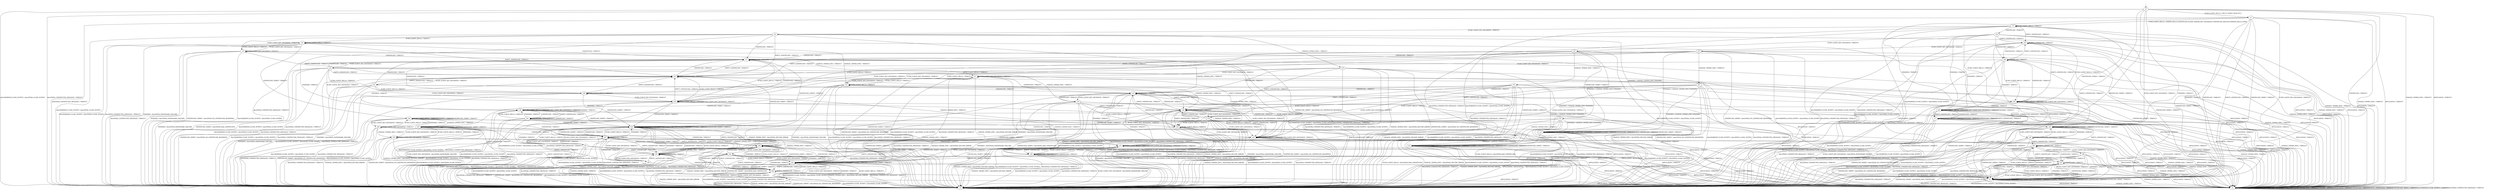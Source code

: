 digraph h6 {
s0 [label="s0"];
s1 [label="s1"];
s2 [label="s2"];
s3 [label="s3"];
s4 [label="s4"];
s5 [label="s5"];
s6 [label="s6"];
s7 [label="s7"];
s19 [label="s19"];
s20 [label="s20"];
s53 [label="s53"];
s8 [label="s8"];
s9 [label="s9"];
s10 [label="s10"];
s11 [label="s11"];
s17 [label="s17"];
s21 [label="s21"];
s27 [label="s27"];
s28 [label="s28"];
s29 [label="s29"];
s30 [label="s30"];
s39 [label="s39"];
s46 [label="s46"];
s54 [label="s54"];
s57 [label="s57"];
s12 [label="s12"];
s13 [label="s13"];
s14 [label="s14"];
s15 [label="s15"];
s18 [label="s18"];
s22 [label="s22"];
s25 [label="s25"];
s31 [label="s31"];
s33 [label="s33"];
s34 [label="s34"];
s35 [label="s35"];
s38 [label="s38"];
s42 [label="s42"];
s45 [label="s45"];
s58 [label="s58"];
s61 [label="s61"];
s16 [label="s16"];
s23 [label="s23"];
s26 [label="s26"];
s32 [label="s32"];
s36 [label="s36"];
s37 [label="s37"];
s41 [label="s41"];
s43 [label="s43"];
s44 [label="s44"];
s47 [label="s47"];
s49 [label="s49"];
s55 [label="s55"];
s24 [label="s24"];
s40 [label="s40"];
s48 [label="s48"];
s50 [label="s50"];
s51 [label="s51"];
s56 [label="s56"];
s59 [label="s59"];
s52 [label="s52"];
s60 [label="s60"];
s0 -> s1 [label="ECDH_CLIENT_HELLO / HELLO_VERIFY_REQUEST+"];
s0 -> s2 [label="ECDH_CLIENT_KEY_EXCHANGE / TIMEOUT"];
s0 -> s3 [label="CHANGE_CIPHER_SPEC / TIMEOUT"];
s0 -> s2 [label="FINISHED / TIMEOUT"];
s0 -> s3 [label="APPLICATION / TIMEOUT"];
s0 -> s2 [label="CERTIFICATE / TIMEOUT"];
s0 -> s2 [label="EMPTY_CERTIFICATE / TIMEOUT"];
s0 -> s2 [label="CERTIFICATE_VERIFY / TIMEOUT"];
s0 -> s4 [label="Alert(WARNING,CLOSE_NOTIFY) / Alert(FATAL,CLOSE_NOTIFY)"];
s0 -> s4 [label="Alert(FATAL,UNEXPECTED_MESSAGE) / TIMEOUT"];
s1 -> s5 [label="ECDH_CLIENT_HELLO / SERVER_HELLO,CERTIFICATE,ECDHE_SERVER_KEY_EXCHANGE,CERTIFICATE_REQUEST,SERVER_HELLO_DONE"];
s1 -> s2 [label="ECDH_CLIENT_KEY_EXCHANGE / TIMEOUT"];
s1 -> s3 [label="CHANGE_CIPHER_SPEC / TIMEOUT"];
s1 -> s2 [label="FINISHED / TIMEOUT"];
s1 -> s3 [label="APPLICATION / TIMEOUT"];
s1 -> s2 [label="CERTIFICATE / TIMEOUT"];
s1 -> s2 [label="EMPTY_CERTIFICATE / TIMEOUT"];
s1 -> s2 [label="CERTIFICATE_VERIFY / TIMEOUT"];
s1 -> s4 [label="Alert(WARNING,CLOSE_NOTIFY) / Alert(FATAL,CLOSE_NOTIFY)"];
s1 -> s4 [label="Alert(FATAL,UNEXPECTED_MESSAGE) / TIMEOUT"];
s2 -> s2 [label="ECDH_CLIENT_HELLO / TIMEOUT"];
s2 -> s2 [label="ECDH_CLIENT_KEY_EXCHANGE / TIMEOUT"];
s2 -> s3 [label="CHANGE_CIPHER_SPEC / TIMEOUT"];
s2 -> s2 [label="FINISHED / TIMEOUT"];
s2 -> s3 [label="APPLICATION / TIMEOUT"];
s2 -> s2 [label="CERTIFICATE / TIMEOUT"];
s2 -> s2 [label="EMPTY_CERTIFICATE / TIMEOUT"];
s2 -> s2 [label="CERTIFICATE_VERIFY / TIMEOUT"];
s2 -> s4 [label="Alert(WARNING,CLOSE_NOTIFY) / Alert(FATAL,CLOSE_NOTIFY)"];
s2 -> s4 [label="Alert(FATAL,UNEXPECTED_MESSAGE) / TIMEOUT"];
s3 -> s3 [label="ECDH_CLIENT_HELLO / TIMEOUT"];
s3 -> s3 [label="ECDH_CLIENT_KEY_EXCHANGE / TIMEOUT"];
s3 -> s3 [label="CHANGE_CIPHER_SPEC / TIMEOUT"];
s3 -> s3 [label="FINISHED / TIMEOUT"];
s3 -> s3 [label="APPLICATION / TIMEOUT"];
s3 -> s3 [label="CERTIFICATE / TIMEOUT"];
s3 -> s3 [label="EMPTY_CERTIFICATE / TIMEOUT"];
s3 -> s3 [label="CERTIFICATE_VERIFY / TIMEOUT"];
s3 -> s3 [label="Alert(WARNING,CLOSE_NOTIFY) / TIMEOUT"];
s3 -> s3 [label="Alert(FATAL,UNEXPECTED_MESSAGE) / TIMEOUT"];
s4 -> s4 [label="ECDH_CLIENT_HELLO / SOCKET_CLOSED"];
s4 -> s4 [label="ECDH_CLIENT_KEY_EXCHANGE / SOCKET_CLOSED"];
s4 -> s4 [label="CHANGE_CIPHER_SPEC / SOCKET_CLOSED"];
s4 -> s4 [label="FINISHED / SOCKET_CLOSED"];
s4 -> s4 [label="APPLICATION / SOCKET_CLOSED"];
s4 -> s4 [label="CERTIFICATE / SOCKET_CLOSED"];
s4 -> s4 [label="EMPTY_CERTIFICATE / SOCKET_CLOSED"];
s4 -> s4 [label="CERTIFICATE_VERIFY / SOCKET_CLOSED"];
s4 -> s4 [label="Alert(WARNING,CLOSE_NOTIFY) / SOCKET_CLOSED"];
s4 -> s4 [label="Alert(FATAL,UNEXPECTED_MESSAGE) / SOCKET_CLOSED"];
s5 -> s5 [label="ECDH_CLIENT_HELLO / TIMEOUT"];
s5 -> s6 [label="ECDH_CLIENT_KEY_EXCHANGE / TIMEOUT"];
s5 -> s3 [label="CHANGE_CIPHER_SPEC / TIMEOUT"];
s5 -> s7 [label="FINISHED / TIMEOUT"];
s5 -> s3 [label="APPLICATION / TIMEOUT"];
s5 -> s19 [label="CERTIFICATE / TIMEOUT"];
s5 -> s53 [label="EMPTY_CERTIFICATE / TIMEOUT"];
s5 -> s20 [label="CERTIFICATE_VERIFY / TIMEOUT"];
s5 -> s4 [label="Alert(WARNING,CLOSE_NOTIFY) / Alert(FATAL,CLOSE_NOTIFY)"];
s5 -> s4 [label="Alert(FATAL,UNEXPECTED_MESSAGE) / TIMEOUT"];
s6 -> s8 [label="ECDH_CLIENT_HELLO / TIMEOUT"];
s6 -> s9 [label="ECDH_CLIENT_KEY_EXCHANGE / TIMEOUT"];
s6 -> s10 [label="CHANGE_CIPHER_SPEC / TIMEOUT"];
s6 -> s11 [label="FINISHED / CHANGE_CIPHER_SPEC,FINISHED"];
s6 -> s3 [label="APPLICATION / TIMEOUT"];
s6 -> s17 [label="CERTIFICATE / TIMEOUT"];
s6 -> s21 [label="EMPTY_CERTIFICATE / TIMEOUT"];
s6 -> s4 [label="CERTIFICATE_VERIFY / Alert(FATAL,NO_CERTIFICATE_RESERVED)"];
s6 -> s4 [label="Alert(WARNING,CLOSE_NOTIFY) / Alert(FATAL,CLOSE_NOTIFY)"];
s6 -> s4 [label="Alert(FATAL,UNEXPECTED_MESSAGE) / TIMEOUT"];
s7 -> s7 [label="ECDH_CLIENT_HELLO / TIMEOUT"];
s7 -> s4 [label="ECDH_CLIENT_KEY_EXCHANGE / Alert(FATAL,HANDSHAKE_FAILURE)"];
s7 -> s3 [label="CHANGE_CIPHER_SPEC / TIMEOUT"];
s7 -> s7 [label="FINISHED / TIMEOUT"];
s7 -> s3 [label="APPLICATION / TIMEOUT"];
s7 -> s7 [label="CERTIFICATE / TIMEOUT"];
s7 -> s7 [label="EMPTY_CERTIFICATE / TIMEOUT"];
s7 -> s20 [label="CERTIFICATE_VERIFY / TIMEOUT"];
s7 -> s4 [label="Alert(WARNING,CLOSE_NOTIFY) / Alert(FATAL,CLOSE_NOTIFY)"];
s7 -> s4 [label="Alert(FATAL,UNEXPECTED_MESSAGE) / TIMEOUT"];
s19 -> s46 [label="ECDH_CLIENT_HELLO / TIMEOUT"];
s19 -> s27 [label="ECDH_CLIENT_KEY_EXCHANGE / TIMEOUT"];
s19 -> s3 [label="CHANGE_CIPHER_SPEC / TIMEOUT"];
s19 -> s39 [label="FINISHED / TIMEOUT"];
s19 -> s3 [label="APPLICATION / TIMEOUT"];
s19 -> s28 [label="CERTIFICATE / TIMEOUT"];
s19 -> s53 [label="EMPTY_CERTIFICATE / TIMEOUT"];
s19 -> s2 [label="CERTIFICATE_VERIFY / TIMEOUT"];
s19 -> s4 [label="Alert(WARNING,CLOSE_NOTIFY) / Alert(FATAL,CLOSE_NOTIFY)"];
s19 -> s4 [label="Alert(FATAL,UNEXPECTED_MESSAGE) / TIMEOUT"];
s20 -> s20 [label="ECDH_CLIENT_HELLO / TIMEOUT"];
s20 -> s29 [label="ECDH_CLIENT_KEY_EXCHANGE / TIMEOUT"];
s20 -> s3 [label="CHANGE_CIPHER_SPEC / TIMEOUT"];
s20 -> s20 [label="FINISHED / TIMEOUT"];
s20 -> s3 [label="APPLICATION / TIMEOUT"];
s20 -> s30 [label="CERTIFICATE / TIMEOUT"];
s20 -> s54 [label="EMPTY_CERTIFICATE / TIMEOUT"];
s20 -> s20 [label="CERTIFICATE_VERIFY / TIMEOUT"];
s20 -> s4 [label="Alert(WARNING,CLOSE_NOTIFY) / Alert(FATAL,CLOSE_NOTIFY)"];
s20 -> s4 [label="Alert(FATAL,UNEXPECTED_MESSAGE) / TIMEOUT"];
s53 -> s46 [label="ECDH_CLIENT_HELLO / TIMEOUT"];
s53 -> s57 [label="ECDH_CLIENT_KEY_EXCHANGE / TIMEOUT"];
s53 -> s3 [label="CHANGE_CIPHER_SPEC / TIMEOUT"];
s53 -> s39 [label="FINISHED / TIMEOUT"];
s53 -> s3 [label="APPLICATION / TIMEOUT"];
s53 -> s28 [label="CERTIFICATE / TIMEOUT"];
s53 -> s53 [label="EMPTY_CERTIFICATE / TIMEOUT"];
s53 -> s2 [label="CERTIFICATE_VERIFY / TIMEOUT"];
s53 -> s4 [label="Alert(WARNING,CLOSE_NOTIFY) / Alert(FATAL,CLOSE_NOTIFY)"];
s53 -> s4 [label="Alert(FATAL,UNEXPECTED_MESSAGE) / TIMEOUT"];
s8 -> s8 [label="ECDH_CLIENT_HELLO / TIMEOUT"];
s8 -> s9 [label="ECDH_CLIENT_KEY_EXCHANGE / TIMEOUT"];
s8 -> s12 [label="CHANGE_CIPHER_SPEC / TIMEOUT"];
s8 -> s4 [label="FINISHED / Alert(FATAL,HANDSHAKE_FAILURE)"];
s8 -> s3 [label="APPLICATION / TIMEOUT"];
s8 -> s17 [label="CERTIFICATE / TIMEOUT"];
s8 -> s21 [label="EMPTY_CERTIFICATE / TIMEOUT"];
s8 -> s42 [label="CERTIFICATE_VERIFY / TIMEOUT"];
s8 -> s4 [label="Alert(WARNING,CLOSE_NOTIFY) / Alert(FATAL,CLOSE_NOTIFY)"];
s8 -> s4 [label="Alert(FATAL,UNEXPECTED_MESSAGE) / TIMEOUT"];
s9 -> s8 [label="ECDH_CLIENT_HELLO / TIMEOUT"];
s9 -> s9 [label="ECDH_CLIENT_KEY_EXCHANGE / TIMEOUT"];
s9 -> s13 [label="CHANGE_CIPHER_SPEC / TIMEOUT"];
s9 -> s4 [label="FINISHED / Alert(FATAL,HANDSHAKE_FAILURE)"];
s9 -> s3 [label="APPLICATION / TIMEOUT"];
s9 -> s17 [label="CERTIFICATE / TIMEOUT"];
s9 -> s21 [label="EMPTY_CERTIFICATE / TIMEOUT"];
s9 -> s4 [label="CERTIFICATE_VERIFY / Alert(FATAL,NO_CERTIFICATE_RESERVED)"];
s9 -> s4 [label="Alert(WARNING,CLOSE_NOTIFY) / Alert(FATAL,CLOSE_NOTIFY)"];
s9 -> s4 [label="Alert(FATAL,UNEXPECTED_MESSAGE) / TIMEOUT"];
s10 -> s12 [label="ECDH_CLIENT_HELLO / TIMEOUT"];
s10 -> s13 [label="ECDH_CLIENT_KEY_EXCHANGE / TIMEOUT"];
s10 -> s4 [label="CHANGE_CIPHER_SPEC / Alert(FATAL,DECODE_ERROR)"];
s10 -> s14 [label="FINISHED / CHANGE_CIPHER_SPEC,FINISHED"];
s10 -> s3 [label="APPLICATION / TIMEOUT"];
s10 -> s15 [label="CERTIFICATE / TIMEOUT"];
s10 -> s22 [label="EMPTY_CERTIFICATE / TIMEOUT"];
s10 -> s4 [label="CERTIFICATE_VERIFY / Alert(FATAL,NO_CERTIFICATE_RESERVED)"];
s10 -> s4 [label="Alert(WARNING,CLOSE_NOTIFY) / Alert(FATAL,CLOSE_NOTIFY)"];
s10 -> s4 [label="Alert(FATAL,UNEXPECTED_MESSAGE) / TIMEOUT"];
s11 -> s11 [label="ECDH_CLIENT_HELLO / TIMEOUT"];
s11 -> s11 [label="ECDH_CLIENT_KEY_EXCHANGE / TIMEOUT"];
s11 -> s14 [label="CHANGE_CIPHER_SPEC / TIMEOUT"];
s11 -> s11 [label="FINISHED / TIMEOUT"];
s11 -> s4 [label="APPLICATION / APPLICATION"];
s11 -> s11 [label="CERTIFICATE / TIMEOUT"];
s11 -> s11 [label="EMPTY_CERTIFICATE / TIMEOUT"];
s11 -> s11 [label="CERTIFICATE_VERIFY / TIMEOUT"];
s11 -> s4 [label="Alert(WARNING,CLOSE_NOTIFY) / Alert(FATAL,CLOSE_NOTIFY)"];
s11 -> s4 [label="Alert(FATAL,UNEXPECTED_MESSAGE) / TIMEOUT"];
s17 -> s25 [label="ECDH_CLIENT_HELLO / TIMEOUT"];
s17 -> s18 [label="ECDH_CLIENT_KEY_EXCHANGE / TIMEOUT"];
s17 -> s15 [label="CHANGE_CIPHER_SPEC / TIMEOUT"];
s17 -> s38 [label="FINISHED / TIMEOUT"];
s17 -> s3 [label="APPLICATION / TIMEOUT"];
s17 -> s17 [label="CERTIFICATE / TIMEOUT"];
s17 -> s21 [label="EMPTY_CERTIFICATE / TIMEOUT"];
s17 -> s45 [label="CERTIFICATE_VERIFY / TIMEOUT"];
s17 -> s4 [label="Alert(WARNING,CLOSE_NOTIFY) / Alert(FATAL,CLOSE_NOTIFY)"];
s17 -> s4 [label="Alert(FATAL,UNEXPECTED_MESSAGE) / TIMEOUT"];
s21 -> s25 [label="ECDH_CLIENT_HELLO / TIMEOUT"];
s21 -> s31 [label="ECDH_CLIENT_KEY_EXCHANGE / TIMEOUT"];
s21 -> s22 [label="CHANGE_CIPHER_SPEC / TIMEOUT"];
s21 -> s38 [label="FINISHED / TIMEOUT"];
s21 -> s3 [label="APPLICATION / TIMEOUT"];
s21 -> s17 [label="CERTIFICATE / TIMEOUT"];
s21 -> s21 [label="EMPTY_CERTIFICATE / TIMEOUT"];
s21 -> s45 [label="CERTIFICATE_VERIFY / TIMEOUT"];
s21 -> s4 [label="Alert(WARNING,CLOSE_NOTIFY) / Alert(FATAL,CLOSE_NOTIFY)"];
s21 -> s4 [label="Alert(FATAL,UNEXPECTED_MESSAGE) / TIMEOUT"];
s27 -> s26 [label="ECDH_CLIENT_HELLO / TIMEOUT"];
s27 -> s25 [label="ECDH_CLIENT_KEY_EXCHANGE / TIMEOUT"];
s27 -> s33 [label="CHANGE_CIPHER_SPEC / TIMEOUT"];
s27 -> s11 [label="FINISHED / CHANGE_CIPHER_SPEC,FINISHED"];
s27 -> s3 [label="APPLICATION / TIMEOUT"];
s27 -> s17 [label="CERTIFICATE / TIMEOUT"];
s27 -> s21 [label="EMPTY_CERTIFICATE / TIMEOUT"];
s27 -> s34 [label="CERTIFICATE_VERIFY / TIMEOUT"];
s27 -> s4 [label="Alert(WARNING,CLOSE_NOTIFY) / Alert(FATAL,CLOSE_NOTIFY)"];
s27 -> s4 [label="Alert(FATAL,UNEXPECTED_MESSAGE) / TIMEOUT"];
s28 -> s46 [label="ECDH_CLIENT_HELLO / TIMEOUT"];
s28 -> s18 [label="ECDH_CLIENT_KEY_EXCHANGE / TIMEOUT"];
s28 -> s3 [label="CHANGE_CIPHER_SPEC / TIMEOUT"];
s28 -> s39 [label="FINISHED / TIMEOUT"];
s28 -> s3 [label="APPLICATION / TIMEOUT"];
s28 -> s28 [label="CERTIFICATE / TIMEOUT"];
s28 -> s53 [label="EMPTY_CERTIFICATE / TIMEOUT"];
s28 -> s2 [label="CERTIFICATE_VERIFY / TIMEOUT"];
s28 -> s4 [label="Alert(WARNING,CLOSE_NOTIFY) / Alert(FATAL,CLOSE_NOTIFY)"];
s28 -> s4 [label="Alert(FATAL,UNEXPECTED_MESSAGE) / TIMEOUT"];
s29 -> s20 [label="ECDH_CLIENT_HELLO / TIMEOUT"];
s29 -> s29 [label="ECDH_CLIENT_KEY_EXCHANGE / TIMEOUT"];
s29 -> s3 [label="CHANGE_CIPHER_SPEC / TIMEOUT"];
s29 -> s20 [label="FINISHED / TIMEOUT"];
s29 -> s3 [label="APPLICATION / TIMEOUT"];
s29 -> s30 [label="CERTIFICATE / TIMEOUT"];
s29 -> s54 [label="EMPTY_CERTIFICATE / TIMEOUT"];
s29 -> s4 [label="CERTIFICATE_VERIFY / Alert(FATAL,NO_CERTIFICATE_RESERVED)"];
s29 -> s4 [label="Alert(WARNING,CLOSE_NOTIFY) / Alert(FATAL,CLOSE_NOTIFY)"];
s29 -> s4 [label="Alert(FATAL,UNEXPECTED_MESSAGE) / TIMEOUT"];
s30 -> s2 [label="ECDH_CLIENT_HELLO / TIMEOUT"];
s30 -> s35 [label="ECDH_CLIENT_KEY_EXCHANGE / TIMEOUT"];
s30 -> s3 [label="CHANGE_CIPHER_SPEC / TIMEOUT"];
s30 -> s2 [label="FINISHED / TIMEOUT"];
s30 -> s3 [label="APPLICATION / TIMEOUT"];
s30 -> s30 [label="CERTIFICATE / TIMEOUT"];
s30 -> s54 [label="EMPTY_CERTIFICATE / TIMEOUT"];
s30 -> s2 [label="CERTIFICATE_VERIFY / TIMEOUT"];
s30 -> s4 [label="Alert(WARNING,CLOSE_NOTIFY) / Alert(FATAL,CLOSE_NOTIFY)"];
s30 -> s4 [label="Alert(FATAL,UNEXPECTED_MESSAGE) / TIMEOUT"];
s39 -> s39 [label="ECDH_CLIENT_HELLO / TIMEOUT"];
s39 -> s39 [label="ECDH_CLIENT_KEY_EXCHANGE / TIMEOUT"];
s39 -> s3 [label="CHANGE_CIPHER_SPEC / TIMEOUT"];
s39 -> s39 [label="FINISHED / TIMEOUT"];
s39 -> s3 [label="APPLICATION / TIMEOUT"];
s39 -> s7 [label="CERTIFICATE / TIMEOUT"];
s39 -> s7 [label="EMPTY_CERTIFICATE / TIMEOUT"];
s39 -> s2 [label="CERTIFICATE_VERIFY / TIMEOUT"];
s39 -> s4 [label="Alert(WARNING,CLOSE_NOTIFY) / Alert(FATAL,CLOSE_NOTIFY)"];
s39 -> s4 [label="Alert(FATAL,UNEXPECTED_MESSAGE) / TIMEOUT"];
s46 -> s46 [label="ECDH_CLIENT_HELLO / TIMEOUT"];
s46 -> s46 [label="ECDH_CLIENT_KEY_EXCHANGE / TIMEOUT"];
s46 -> s3 [label="CHANGE_CIPHER_SPEC / TIMEOUT"];
s46 -> s39 [label="FINISHED / TIMEOUT"];
s46 -> s3 [label="APPLICATION / TIMEOUT"];
s46 -> s28 [label="CERTIFICATE / TIMEOUT"];
s46 -> s53 [label="EMPTY_CERTIFICATE / TIMEOUT"];
s46 -> s2 [label="CERTIFICATE_VERIFY / TIMEOUT"];
s46 -> s4 [label="Alert(WARNING,CLOSE_NOTIFY) / Alert(FATAL,CLOSE_NOTIFY)"];
s46 -> s4 [label="Alert(FATAL,UNEXPECTED_MESSAGE) / TIMEOUT"];
s54 -> s2 [label="ECDH_CLIENT_HELLO / TIMEOUT"];
s54 -> s58 [label="ECDH_CLIENT_KEY_EXCHANGE / TIMEOUT"];
s54 -> s3 [label="CHANGE_CIPHER_SPEC / TIMEOUT"];
s54 -> s2 [label="FINISHED / TIMEOUT"];
s54 -> s3 [label="APPLICATION / TIMEOUT"];
s54 -> s30 [label="CERTIFICATE / TIMEOUT"];
s54 -> s54 [label="EMPTY_CERTIFICATE / TIMEOUT"];
s54 -> s2 [label="CERTIFICATE_VERIFY / TIMEOUT"];
s54 -> s4 [label="Alert(WARNING,CLOSE_NOTIFY) / Alert(FATAL,CLOSE_NOTIFY)"];
s54 -> s4 [label="Alert(FATAL,UNEXPECTED_MESSAGE) / TIMEOUT"];
s57 -> s26 [label="ECDH_CLIENT_HELLO / TIMEOUT"];
s57 -> s25 [label="ECDH_CLIENT_KEY_EXCHANGE / TIMEOUT"];
s57 -> s61 [label="CHANGE_CIPHER_SPEC / TIMEOUT"];
s57 -> s11 [label="FINISHED / CHANGE_CIPHER_SPEC,FINISHED"];
s57 -> s3 [label="APPLICATION / TIMEOUT"];
s57 -> s17 [label="CERTIFICATE / TIMEOUT"];
s57 -> s21 [label="EMPTY_CERTIFICATE / TIMEOUT"];
s57 -> s4 [label="CERTIFICATE_VERIFY / Alert(FATAL,NO_CERTIFICATE_RESERVED)"];
s57 -> s4 [label="Alert(WARNING,CLOSE_NOTIFY) / Alert(FATAL,CLOSE_NOTIFY)"];
s57 -> s4 [label="Alert(FATAL,UNEXPECTED_MESSAGE) / TIMEOUT"];
s12 -> s12 [label="ECDH_CLIENT_HELLO / TIMEOUT"];
s12 -> s13 [label="ECDH_CLIENT_KEY_EXCHANGE / TIMEOUT"];
s12 -> s4 [label="CHANGE_CIPHER_SPEC / Alert(FATAL,DECODE_ERROR)"];
s12 -> s4 [label="FINISHED / Alert(FATAL,HANDSHAKE_FAILURE)"];
s12 -> s3 [label="APPLICATION / TIMEOUT"];
s12 -> s15 [label="CERTIFICATE / TIMEOUT"];
s12 -> s22 [label="EMPTY_CERTIFICATE / TIMEOUT"];
s12 -> s43 [label="CERTIFICATE_VERIFY / TIMEOUT"];
s12 -> s4 [label="Alert(WARNING,CLOSE_NOTIFY) / Alert(FATAL,CLOSE_NOTIFY)"];
s12 -> s4 [label="Alert(FATAL,UNEXPECTED_MESSAGE) / TIMEOUT"];
s13 -> s12 [label="ECDH_CLIENT_HELLO / TIMEOUT"];
s13 -> s13 [label="ECDH_CLIENT_KEY_EXCHANGE / TIMEOUT"];
s13 -> s4 [label="CHANGE_CIPHER_SPEC / Alert(FATAL,DECODE_ERROR)"];
s13 -> s4 [label="FINISHED / Alert(FATAL,HANDSHAKE_FAILURE)"];
s13 -> s3 [label="APPLICATION / TIMEOUT"];
s13 -> s15 [label="CERTIFICATE / TIMEOUT"];
s13 -> s22 [label="EMPTY_CERTIFICATE / TIMEOUT"];
s13 -> s4 [label="CERTIFICATE_VERIFY / Alert(FATAL,NO_CERTIFICATE_RESERVED)"];
s13 -> s4 [label="Alert(WARNING,CLOSE_NOTIFY) / Alert(FATAL,CLOSE_NOTIFY)"];
s13 -> s4 [label="Alert(FATAL,UNEXPECTED_MESSAGE) / TIMEOUT"];
s14 -> s14 [label="ECDH_CLIENT_HELLO / TIMEOUT"];
s14 -> s14 [label="ECDH_CLIENT_KEY_EXCHANGE / TIMEOUT"];
s14 -> s4 [label="CHANGE_CIPHER_SPEC / Alert(FATAL,DECODE_ERROR)"];
s14 -> s14 [label="FINISHED / TIMEOUT"];
s14 -> s4 [label="APPLICATION / APPLICATION"];
s14 -> s14 [label="CERTIFICATE / TIMEOUT"];
s14 -> s14 [label="EMPTY_CERTIFICATE / TIMEOUT"];
s14 -> s14 [label="CERTIFICATE_VERIFY / TIMEOUT"];
s14 -> s4 [label="Alert(WARNING,CLOSE_NOTIFY) / Alert(FATAL,CLOSE_NOTIFY)"];
s14 -> s4 [label="Alert(FATAL,UNEXPECTED_MESSAGE) / TIMEOUT"];
s15 -> s23 [label="ECDH_CLIENT_HELLO / TIMEOUT"];
s15 -> s16 [label="ECDH_CLIENT_KEY_EXCHANGE / TIMEOUT"];
s15 -> s4 [label="CHANGE_CIPHER_SPEC / Alert(FATAL,DECODE_ERROR)"];
s15 -> s37 [label="FINISHED / TIMEOUT"];
s15 -> s3 [label="APPLICATION / TIMEOUT"];
s15 -> s15 [label="CERTIFICATE / TIMEOUT"];
s15 -> s22 [label="EMPTY_CERTIFICATE / TIMEOUT"];
s15 -> s44 [label="CERTIFICATE_VERIFY / TIMEOUT"];
s15 -> s4 [label="Alert(WARNING,CLOSE_NOTIFY) / Alert(FATAL,CLOSE_NOTIFY)"];
s15 -> s4 [label="Alert(FATAL,UNEXPECTED_MESSAGE) / TIMEOUT"];
s18 -> s26 [label="ECDH_CLIENT_HELLO / TIMEOUT"];
s18 -> s25 [label="ECDH_CLIENT_KEY_EXCHANGE / TIMEOUT"];
s18 -> s16 [label="CHANGE_CIPHER_SPEC / TIMEOUT"];
s18 -> s4 [label="FINISHED / Alert(FATAL,HANDSHAKE_FAILURE)"];
s18 -> s3 [label="APPLICATION / TIMEOUT"];
s18 -> s17 [label="CERTIFICATE / TIMEOUT"];
s18 -> s21 [label="EMPTY_CERTIFICATE / TIMEOUT"];
s18 -> s4 [label="CERTIFICATE_VERIFY / Alert(FATAL,BAD_CERTIFICATE)"];
s18 -> s4 [label="Alert(WARNING,CLOSE_NOTIFY) / Alert(FATAL,CLOSE_NOTIFY)"];
s18 -> s4 [label="Alert(FATAL,UNEXPECTED_MESSAGE) / TIMEOUT"];
s22 -> s23 [label="ECDH_CLIENT_HELLO / TIMEOUT"];
s22 -> s32 [label="ECDH_CLIENT_KEY_EXCHANGE / TIMEOUT"];
s22 -> s4 [label="CHANGE_CIPHER_SPEC / Alert(FATAL,DECODE_ERROR)"];
s22 -> s37 [label="FINISHED / TIMEOUT"];
s22 -> s3 [label="APPLICATION / TIMEOUT"];
s22 -> s15 [label="CERTIFICATE / TIMEOUT"];
s22 -> s22 [label="EMPTY_CERTIFICATE / TIMEOUT"];
s22 -> s44 [label="CERTIFICATE_VERIFY / TIMEOUT"];
s22 -> s4 [label="Alert(WARNING,CLOSE_NOTIFY) / Alert(FATAL,CLOSE_NOTIFY)"];
s22 -> s4 [label="Alert(FATAL,UNEXPECTED_MESSAGE) / TIMEOUT"];
s25 -> s25 [label="ECDH_CLIENT_HELLO / TIMEOUT"];
s25 -> s25 [label="ECDH_CLIENT_KEY_EXCHANGE / TIMEOUT"];
s25 -> s23 [label="CHANGE_CIPHER_SPEC / TIMEOUT"];
s25 -> s38 [label="FINISHED / TIMEOUT"];
s25 -> s3 [label="APPLICATION / TIMEOUT"];
s25 -> s17 [label="CERTIFICATE / TIMEOUT"];
s25 -> s21 [label="EMPTY_CERTIFICATE / TIMEOUT"];
s25 -> s45 [label="CERTIFICATE_VERIFY / TIMEOUT"];
s25 -> s4 [label="Alert(WARNING,CLOSE_NOTIFY) / Alert(FATAL,CLOSE_NOTIFY)"];
s25 -> s4 [label="Alert(FATAL,UNEXPECTED_MESSAGE) / TIMEOUT"];
s31 -> s26 [label="ECDH_CLIENT_HELLO / TIMEOUT"];
s31 -> s25 [label="ECDH_CLIENT_KEY_EXCHANGE / TIMEOUT"];
s31 -> s32 [label="CHANGE_CIPHER_SPEC / TIMEOUT"];
s31 -> s4 [label="FINISHED / Alert(FATAL,HANDSHAKE_FAILURE)"];
s31 -> s3 [label="APPLICATION / TIMEOUT"];
s31 -> s17 [label="CERTIFICATE / TIMEOUT"];
s31 -> s21 [label="EMPTY_CERTIFICATE / TIMEOUT"];
s31 -> s4 [label="CERTIFICATE_VERIFY / Alert(FATAL,NO_CERTIFICATE_RESERVED)"];
s31 -> s4 [label="Alert(WARNING,CLOSE_NOTIFY) / Alert(FATAL,CLOSE_NOTIFY)"];
s31 -> s4 [label="Alert(FATAL,UNEXPECTED_MESSAGE) / TIMEOUT"];
s33 -> s24 [label="ECDH_CLIENT_HELLO / TIMEOUT"];
s33 -> s23 [label="ECDH_CLIENT_KEY_EXCHANGE / TIMEOUT"];
s33 -> s4 [label="CHANGE_CIPHER_SPEC / Alert(FATAL,DECODE_ERROR)"];
s33 -> s14 [label="FINISHED / CHANGE_CIPHER_SPEC,FINISHED"];
s33 -> s3 [label="APPLICATION / TIMEOUT"];
s33 -> s15 [label="CERTIFICATE / TIMEOUT"];
s33 -> s22 [label="EMPTY_CERTIFICATE / TIMEOUT"];
s33 -> s36 [label="CERTIFICATE_VERIFY / TIMEOUT"];
s33 -> s4 [label="Alert(WARNING,CLOSE_NOTIFY) / Alert(FATAL,CLOSE_NOTIFY)"];
s33 -> s4 [label="Alert(FATAL,UNEXPECTED_MESSAGE) / TIMEOUT"];
s34 -> s4 [label="ECDH_CLIENT_HELLO / Alert(FATAL,BAD_CERTIFICATE)"];
s34 -> s45 [label="ECDH_CLIENT_KEY_EXCHANGE / TIMEOUT"];
s34 -> s36 [label="CHANGE_CIPHER_SPEC / TIMEOUT"];
s34 -> s11 [label="FINISHED / CHANGE_CIPHER_SPEC,FINISHED"];
s34 -> s3 [label="APPLICATION / TIMEOUT"];
s34 -> s47 [label="CERTIFICATE / TIMEOUT"];
s34 -> s55 [label="EMPTY_CERTIFICATE / TIMEOUT"];
s34 -> s45 [label="CERTIFICATE_VERIFY / TIMEOUT"];
s34 -> s4 [label="Alert(WARNING,CLOSE_NOTIFY) / Alert(FATAL,CLOSE_NOTIFY)"];
s34 -> s4 [label="Alert(FATAL,UNEXPECTED_MESSAGE) / TIMEOUT"];
s35 -> s2 [label="ECDH_CLIENT_HELLO / TIMEOUT"];
s35 -> s2 [label="ECDH_CLIENT_KEY_EXCHANGE / TIMEOUT"];
s35 -> s3 [label="CHANGE_CIPHER_SPEC / TIMEOUT"];
s35 -> s2 [label="FINISHED / TIMEOUT"];
s35 -> s3 [label="APPLICATION / TIMEOUT"];
s35 -> s30 [label="CERTIFICATE / TIMEOUT"];
s35 -> s54 [label="EMPTY_CERTIFICATE / TIMEOUT"];
s35 -> s4 [label="CERTIFICATE_VERIFY / Alert(FATAL,BAD_CERTIFICATE)"];
s35 -> s4 [label="Alert(WARNING,CLOSE_NOTIFY) / Alert(FATAL,CLOSE_NOTIFY)"];
s35 -> s4 [label="Alert(FATAL,UNEXPECTED_MESSAGE) / TIMEOUT"];
s38 -> s38 [label="ECDH_CLIENT_HELLO / TIMEOUT"];
s38 -> s38 [label="ECDH_CLIENT_KEY_EXCHANGE / TIMEOUT"];
s38 -> s37 [label="CHANGE_CIPHER_SPEC / TIMEOUT"];
s38 -> s38 [label="FINISHED / TIMEOUT"];
s38 -> s3 [label="APPLICATION / TIMEOUT"];
s38 -> s41 [label="CERTIFICATE / TIMEOUT"];
s38 -> s41 [label="EMPTY_CERTIFICATE / TIMEOUT"];
s38 -> s45 [label="CERTIFICATE_VERIFY / TIMEOUT"];
s38 -> s4 [label="Alert(WARNING,CLOSE_NOTIFY) / Alert(FATAL,CLOSE_NOTIFY)"];
s38 -> s4 [label="Alert(FATAL,UNEXPECTED_MESSAGE) / TIMEOUT"];
s42 -> s42 [label="ECDH_CLIENT_HELLO / TIMEOUT"];
s42 -> s49 [label="ECDH_CLIENT_KEY_EXCHANGE / TIMEOUT"];
s42 -> s43 [label="CHANGE_CIPHER_SPEC / TIMEOUT"];
s42 -> s42 [label="FINISHED / TIMEOUT"];
s42 -> s3 [label="APPLICATION / TIMEOUT"];
s42 -> s47 [label="CERTIFICATE / TIMEOUT"];
s42 -> s55 [label="EMPTY_CERTIFICATE / TIMEOUT"];
s42 -> s42 [label="CERTIFICATE_VERIFY / TIMEOUT"];
s42 -> s4 [label="Alert(WARNING,CLOSE_NOTIFY) / Alert(FATAL,CLOSE_NOTIFY)"];
s42 -> s4 [label="Alert(FATAL,UNEXPECTED_MESSAGE) / TIMEOUT"];
s45 -> s45 [label="ECDH_CLIENT_HELLO / TIMEOUT"];
s45 -> s45 [label="ECDH_CLIENT_KEY_EXCHANGE / TIMEOUT"];
s45 -> s44 [label="CHANGE_CIPHER_SPEC / TIMEOUT"];
s45 -> s45 [label="FINISHED / TIMEOUT"];
s45 -> s3 [label="APPLICATION / TIMEOUT"];
s45 -> s47 [label="CERTIFICATE / TIMEOUT"];
s45 -> s55 [label="EMPTY_CERTIFICATE / TIMEOUT"];
s45 -> s45 [label="CERTIFICATE_VERIFY / TIMEOUT"];
s45 -> s4 [label="Alert(WARNING,CLOSE_NOTIFY) / Alert(FATAL,CLOSE_NOTIFY)"];
s45 -> s4 [label="Alert(FATAL,UNEXPECTED_MESSAGE) / TIMEOUT"];
s58 -> s2 [label="ECDH_CLIENT_HELLO / TIMEOUT"];
s58 -> s2 [label="ECDH_CLIENT_KEY_EXCHANGE / TIMEOUT"];
s58 -> s3 [label="CHANGE_CIPHER_SPEC / TIMEOUT"];
s58 -> s2 [label="FINISHED / TIMEOUT"];
s58 -> s3 [label="APPLICATION / TIMEOUT"];
s58 -> s30 [label="CERTIFICATE / TIMEOUT"];
s58 -> s54 [label="EMPTY_CERTIFICATE / TIMEOUT"];
s58 -> s4 [label="CERTIFICATE_VERIFY / Alert(FATAL,NO_CERTIFICATE_RESERVED)"];
s58 -> s4 [label="Alert(WARNING,CLOSE_NOTIFY) / Alert(FATAL,CLOSE_NOTIFY)"];
s58 -> s4 [label="Alert(FATAL,UNEXPECTED_MESSAGE) / TIMEOUT"];
s61 -> s24 [label="ECDH_CLIENT_HELLO / TIMEOUT"];
s61 -> s23 [label="ECDH_CLIENT_KEY_EXCHANGE / TIMEOUT"];
s61 -> s4 [label="CHANGE_CIPHER_SPEC / Alert(FATAL,DECODE_ERROR)"];
s61 -> s14 [label="FINISHED / CHANGE_CIPHER_SPEC,FINISHED"];
s61 -> s3 [label="APPLICATION / TIMEOUT"];
s61 -> s15 [label="CERTIFICATE / TIMEOUT"];
s61 -> s22 [label="EMPTY_CERTIFICATE / TIMEOUT"];
s61 -> s4 [label="CERTIFICATE_VERIFY / Alert(FATAL,NO_CERTIFICATE_RESERVED)"];
s61 -> s4 [label="Alert(WARNING,CLOSE_NOTIFY) / Alert(FATAL,CLOSE_NOTIFY)"];
s61 -> s4 [label="Alert(FATAL,UNEXPECTED_MESSAGE) / TIMEOUT"];
s16 -> s24 [label="ECDH_CLIENT_HELLO / TIMEOUT"];
s16 -> s23 [label="ECDH_CLIENT_KEY_EXCHANGE / TIMEOUT"];
s16 -> s4 [label="CHANGE_CIPHER_SPEC / Alert(FATAL,DECODE_ERROR)"];
s16 -> s4 [label="FINISHED / Alert(FATAL,HANDSHAKE_FAILURE)"];
s16 -> s3 [label="APPLICATION / TIMEOUT"];
s16 -> s15 [label="CERTIFICATE / TIMEOUT"];
s16 -> s22 [label="EMPTY_CERTIFICATE / TIMEOUT"];
s16 -> s4 [label="CERTIFICATE_VERIFY / Alert(FATAL,BAD_CERTIFICATE)"];
s16 -> s4 [label="Alert(WARNING,CLOSE_NOTIFY) / Alert(FATAL,CLOSE_NOTIFY)"];
s16 -> s4 [label="Alert(FATAL,UNEXPECTED_MESSAGE) / TIMEOUT"];
s23 -> s23 [label="ECDH_CLIENT_HELLO / TIMEOUT"];
s23 -> s23 [label="ECDH_CLIENT_KEY_EXCHANGE / TIMEOUT"];
s23 -> s4 [label="CHANGE_CIPHER_SPEC / Alert(FATAL,DECODE_ERROR)"];
s23 -> s37 [label="FINISHED / TIMEOUT"];
s23 -> s3 [label="APPLICATION / TIMEOUT"];
s23 -> s15 [label="CERTIFICATE / TIMEOUT"];
s23 -> s22 [label="EMPTY_CERTIFICATE / TIMEOUT"];
s23 -> s44 [label="CERTIFICATE_VERIFY / TIMEOUT"];
s23 -> s4 [label="Alert(WARNING,CLOSE_NOTIFY) / Alert(FATAL,CLOSE_NOTIFY)"];
s23 -> s4 [label="Alert(FATAL,UNEXPECTED_MESSAGE) / TIMEOUT"];
s26 -> s26 [label="ECDH_CLIENT_HELLO / TIMEOUT"];
s26 -> s25 [label="ECDH_CLIENT_KEY_EXCHANGE / TIMEOUT"];
s26 -> s24 [label="CHANGE_CIPHER_SPEC / TIMEOUT"];
s26 -> s4 [label="FINISHED / Alert(FATAL,HANDSHAKE_FAILURE)"];
s26 -> s3 [label="APPLICATION / TIMEOUT"];
s26 -> s17 [label="CERTIFICATE / TIMEOUT"];
s26 -> s21 [label="EMPTY_CERTIFICATE / TIMEOUT"];
s26 -> s45 [label="CERTIFICATE_VERIFY / TIMEOUT"];
s26 -> s4 [label="Alert(WARNING,CLOSE_NOTIFY) / Alert(FATAL,CLOSE_NOTIFY)"];
s26 -> s4 [label="Alert(FATAL,UNEXPECTED_MESSAGE) / TIMEOUT"];
s32 -> s24 [label="ECDH_CLIENT_HELLO / TIMEOUT"];
s32 -> s23 [label="ECDH_CLIENT_KEY_EXCHANGE / TIMEOUT"];
s32 -> s4 [label="CHANGE_CIPHER_SPEC / Alert(FATAL,DECODE_ERROR)"];
s32 -> s4 [label="FINISHED / Alert(FATAL,HANDSHAKE_FAILURE)"];
s32 -> s3 [label="APPLICATION / TIMEOUT"];
s32 -> s15 [label="CERTIFICATE / TIMEOUT"];
s32 -> s22 [label="EMPTY_CERTIFICATE / TIMEOUT"];
s32 -> s4 [label="CERTIFICATE_VERIFY / Alert(FATAL,NO_CERTIFICATE_RESERVED)"];
s32 -> s4 [label="Alert(WARNING,CLOSE_NOTIFY) / Alert(FATAL,CLOSE_NOTIFY)"];
s32 -> s4 [label="Alert(FATAL,UNEXPECTED_MESSAGE) / TIMEOUT"];
s36 -> s4 [label="ECDH_CLIENT_HELLO / Alert(FATAL,BAD_CERTIFICATE)"];
s36 -> s44 [label="ECDH_CLIENT_KEY_EXCHANGE / TIMEOUT"];
s36 -> s4 [label="CHANGE_CIPHER_SPEC / Alert(FATAL,DECODE_ERROR)"];
s36 -> s14 [label="FINISHED / CHANGE_CIPHER_SPEC,FINISHED"];
s36 -> s3 [label="APPLICATION / TIMEOUT"];
s36 -> s48 [label="CERTIFICATE / TIMEOUT"];
s36 -> s56 [label="EMPTY_CERTIFICATE / TIMEOUT"];
s36 -> s44 [label="CERTIFICATE_VERIFY / TIMEOUT"];
s36 -> s4 [label="Alert(WARNING,CLOSE_NOTIFY) / Alert(FATAL,CLOSE_NOTIFY)"];
s36 -> s4 [label="Alert(FATAL,UNEXPECTED_MESSAGE) / TIMEOUT"];
s37 -> s37 [label="ECDH_CLIENT_HELLO / TIMEOUT"];
s37 -> s37 [label="ECDH_CLIENT_KEY_EXCHANGE / TIMEOUT"];
s37 -> s4 [label="CHANGE_CIPHER_SPEC / Alert(FATAL,DECODE_ERROR)"];
s37 -> s37 [label="FINISHED / TIMEOUT"];
s37 -> s3 [label="APPLICATION / TIMEOUT"];
s37 -> s40 [label="CERTIFICATE / TIMEOUT"];
s37 -> s40 [label="EMPTY_CERTIFICATE / TIMEOUT"];
s37 -> s44 [label="CERTIFICATE_VERIFY / TIMEOUT"];
s37 -> s4 [label="Alert(WARNING,CLOSE_NOTIFY) / Alert(FATAL,CLOSE_NOTIFY)"];
s37 -> s4 [label="Alert(FATAL,UNEXPECTED_MESSAGE) / TIMEOUT"];
s41 -> s38 [label="ECDH_CLIENT_HELLO / TIMEOUT"];
s41 -> s4 [label="ECDH_CLIENT_KEY_EXCHANGE / Alert(FATAL,HANDSHAKE_FAILURE)"];
s41 -> s40 [label="CHANGE_CIPHER_SPEC / TIMEOUT"];
s41 -> s38 [label="FINISHED / TIMEOUT"];
s41 -> s3 [label="APPLICATION / TIMEOUT"];
s41 -> s41 [label="CERTIFICATE / TIMEOUT"];
s41 -> s41 [label="EMPTY_CERTIFICATE / TIMEOUT"];
s41 -> s45 [label="CERTIFICATE_VERIFY / TIMEOUT"];
s41 -> s4 [label="Alert(WARNING,CLOSE_NOTIFY) / Alert(FATAL,CLOSE_NOTIFY)"];
s41 -> s4 [label="Alert(FATAL,UNEXPECTED_MESSAGE) / TIMEOUT"];
s43 -> s43 [label="ECDH_CLIENT_HELLO / TIMEOUT"];
s43 -> s50 [label="ECDH_CLIENT_KEY_EXCHANGE / TIMEOUT"];
s43 -> s4 [label="CHANGE_CIPHER_SPEC / Alert(FATAL,DECODE_ERROR)"];
s43 -> s43 [label="FINISHED / TIMEOUT"];
s43 -> s3 [label="APPLICATION / TIMEOUT"];
s43 -> s48 [label="CERTIFICATE / TIMEOUT"];
s43 -> s56 [label="EMPTY_CERTIFICATE / TIMEOUT"];
s43 -> s43 [label="CERTIFICATE_VERIFY / TIMEOUT"];
s43 -> s4 [label="Alert(WARNING,CLOSE_NOTIFY) / Alert(FATAL,CLOSE_NOTIFY)"];
s43 -> s4 [label="Alert(FATAL,UNEXPECTED_MESSAGE) / TIMEOUT"];
s44 -> s44 [label="ECDH_CLIENT_HELLO / TIMEOUT"];
s44 -> s44 [label="ECDH_CLIENT_KEY_EXCHANGE / TIMEOUT"];
s44 -> s4 [label="CHANGE_CIPHER_SPEC / Alert(FATAL,DECODE_ERROR)"];
s44 -> s44 [label="FINISHED / TIMEOUT"];
s44 -> s3 [label="APPLICATION / TIMEOUT"];
s44 -> s48 [label="CERTIFICATE / TIMEOUT"];
s44 -> s56 [label="EMPTY_CERTIFICATE / TIMEOUT"];
s44 -> s44 [label="CERTIFICATE_VERIFY / TIMEOUT"];
s44 -> s4 [label="Alert(WARNING,CLOSE_NOTIFY) / Alert(FATAL,CLOSE_NOTIFY)"];
s44 -> s4 [label="Alert(FATAL,UNEXPECTED_MESSAGE) / TIMEOUT"];
s47 -> s45 [label="ECDH_CLIENT_HELLO / TIMEOUT"];
s47 -> s51 [label="ECDH_CLIENT_KEY_EXCHANGE / TIMEOUT"];
s47 -> s48 [label="CHANGE_CIPHER_SPEC / TIMEOUT"];
s47 -> s45 [label="FINISHED / TIMEOUT"];
s47 -> s3 [label="APPLICATION / TIMEOUT"];
s47 -> s47 [label="CERTIFICATE / TIMEOUT"];
s47 -> s55 [label="EMPTY_CERTIFICATE / TIMEOUT"];
s47 -> s45 [label="CERTIFICATE_VERIFY / TIMEOUT"];
s47 -> s4 [label="Alert(WARNING,CLOSE_NOTIFY) / Alert(FATAL,CLOSE_NOTIFY)"];
s47 -> s4 [label="Alert(FATAL,UNEXPECTED_MESSAGE) / TIMEOUT"];
s49 -> s42 [label="ECDH_CLIENT_HELLO / TIMEOUT"];
s49 -> s49 [label="ECDH_CLIENT_KEY_EXCHANGE / TIMEOUT"];
s49 -> s50 [label="CHANGE_CIPHER_SPEC / TIMEOUT"];
s49 -> s42 [label="FINISHED / TIMEOUT"];
s49 -> s3 [label="APPLICATION / TIMEOUT"];
s49 -> s47 [label="CERTIFICATE / TIMEOUT"];
s49 -> s55 [label="EMPTY_CERTIFICATE / TIMEOUT"];
s49 -> s4 [label="CERTIFICATE_VERIFY / Alert(FATAL,NO_CERTIFICATE_RESERVED)"];
s49 -> s4 [label="Alert(WARNING,CLOSE_NOTIFY) / Alert(FATAL,CLOSE_NOTIFY)"];
s49 -> s4 [label="Alert(FATAL,UNEXPECTED_MESSAGE) / TIMEOUT"];
s55 -> s45 [label="ECDH_CLIENT_HELLO / TIMEOUT"];
s55 -> s59 [label="ECDH_CLIENT_KEY_EXCHANGE / TIMEOUT"];
s55 -> s56 [label="CHANGE_CIPHER_SPEC / TIMEOUT"];
s55 -> s45 [label="FINISHED / TIMEOUT"];
s55 -> s3 [label="APPLICATION / TIMEOUT"];
s55 -> s47 [label="CERTIFICATE / TIMEOUT"];
s55 -> s55 [label="EMPTY_CERTIFICATE / TIMEOUT"];
s55 -> s45 [label="CERTIFICATE_VERIFY / TIMEOUT"];
s55 -> s4 [label="Alert(WARNING,CLOSE_NOTIFY) / Alert(FATAL,CLOSE_NOTIFY)"];
s55 -> s4 [label="Alert(FATAL,UNEXPECTED_MESSAGE) / TIMEOUT"];
s24 -> s24 [label="ECDH_CLIENT_HELLO / TIMEOUT"];
s24 -> s23 [label="ECDH_CLIENT_KEY_EXCHANGE / TIMEOUT"];
s24 -> s4 [label="CHANGE_CIPHER_SPEC / Alert(FATAL,DECODE_ERROR)"];
s24 -> s4 [label="FINISHED / Alert(FATAL,HANDSHAKE_FAILURE)"];
s24 -> s3 [label="APPLICATION / TIMEOUT"];
s24 -> s15 [label="CERTIFICATE / TIMEOUT"];
s24 -> s22 [label="EMPTY_CERTIFICATE / TIMEOUT"];
s24 -> s44 [label="CERTIFICATE_VERIFY / TIMEOUT"];
s24 -> s4 [label="Alert(WARNING,CLOSE_NOTIFY) / Alert(FATAL,CLOSE_NOTIFY)"];
s24 -> s4 [label="Alert(FATAL,UNEXPECTED_MESSAGE) / TIMEOUT"];
s40 -> s37 [label="ECDH_CLIENT_HELLO / TIMEOUT"];
s40 -> s4 [label="ECDH_CLIENT_KEY_EXCHANGE / Alert(FATAL,HANDSHAKE_FAILURE)"];
s40 -> s4 [label="CHANGE_CIPHER_SPEC / Alert(FATAL,DECODE_ERROR)"];
s40 -> s37 [label="FINISHED / TIMEOUT"];
s40 -> s3 [label="APPLICATION / TIMEOUT"];
s40 -> s40 [label="CERTIFICATE / TIMEOUT"];
s40 -> s40 [label="EMPTY_CERTIFICATE / TIMEOUT"];
s40 -> s44 [label="CERTIFICATE_VERIFY / TIMEOUT"];
s40 -> s4 [label="Alert(WARNING,CLOSE_NOTIFY) / Alert(FATAL,CLOSE_NOTIFY)"];
s40 -> s4 [label="Alert(FATAL,UNEXPECTED_MESSAGE) / TIMEOUT"];
s48 -> s44 [label="ECDH_CLIENT_HELLO / TIMEOUT"];
s48 -> s52 [label="ECDH_CLIENT_KEY_EXCHANGE / TIMEOUT"];
s48 -> s4 [label="CHANGE_CIPHER_SPEC / Alert(FATAL,DECODE_ERROR)"];
s48 -> s44 [label="FINISHED / TIMEOUT"];
s48 -> s3 [label="APPLICATION / TIMEOUT"];
s48 -> s48 [label="CERTIFICATE / TIMEOUT"];
s48 -> s56 [label="EMPTY_CERTIFICATE / TIMEOUT"];
s48 -> s44 [label="CERTIFICATE_VERIFY / TIMEOUT"];
s48 -> s4 [label="Alert(WARNING,CLOSE_NOTIFY) / Alert(FATAL,CLOSE_NOTIFY)"];
s48 -> s4 [label="Alert(FATAL,UNEXPECTED_MESSAGE) / TIMEOUT"];
s50 -> s43 [label="ECDH_CLIENT_HELLO / TIMEOUT"];
s50 -> s50 [label="ECDH_CLIENT_KEY_EXCHANGE / TIMEOUT"];
s50 -> s4 [label="CHANGE_CIPHER_SPEC / Alert(FATAL,DECODE_ERROR)"];
s50 -> s43 [label="FINISHED / TIMEOUT"];
s50 -> s3 [label="APPLICATION / TIMEOUT"];
s50 -> s48 [label="CERTIFICATE / TIMEOUT"];
s50 -> s56 [label="EMPTY_CERTIFICATE / TIMEOUT"];
s50 -> s4 [label="CERTIFICATE_VERIFY / Alert(FATAL,NO_CERTIFICATE_RESERVED)"];
s50 -> s4 [label="Alert(WARNING,CLOSE_NOTIFY) / Alert(FATAL,CLOSE_NOTIFY)"];
s50 -> s4 [label="Alert(FATAL,UNEXPECTED_MESSAGE) / TIMEOUT"];
s51 -> s45 [label="ECDH_CLIENT_HELLO / TIMEOUT"];
s51 -> s45 [label="ECDH_CLIENT_KEY_EXCHANGE / TIMEOUT"];
s51 -> s52 [label="CHANGE_CIPHER_SPEC / TIMEOUT"];
s51 -> s45 [label="FINISHED / TIMEOUT"];
s51 -> s3 [label="APPLICATION / TIMEOUT"];
s51 -> s47 [label="CERTIFICATE / TIMEOUT"];
s51 -> s55 [label="EMPTY_CERTIFICATE / TIMEOUT"];
s51 -> s4 [label="CERTIFICATE_VERIFY / Alert(FATAL,BAD_CERTIFICATE)"];
s51 -> s4 [label="Alert(WARNING,CLOSE_NOTIFY) / Alert(FATAL,CLOSE_NOTIFY)"];
s51 -> s4 [label="Alert(FATAL,UNEXPECTED_MESSAGE) / TIMEOUT"];
s56 -> s44 [label="ECDH_CLIENT_HELLO / TIMEOUT"];
s56 -> s60 [label="ECDH_CLIENT_KEY_EXCHANGE / TIMEOUT"];
s56 -> s4 [label="CHANGE_CIPHER_SPEC / Alert(FATAL,DECODE_ERROR)"];
s56 -> s44 [label="FINISHED / TIMEOUT"];
s56 -> s3 [label="APPLICATION / TIMEOUT"];
s56 -> s48 [label="CERTIFICATE / TIMEOUT"];
s56 -> s56 [label="EMPTY_CERTIFICATE / TIMEOUT"];
s56 -> s44 [label="CERTIFICATE_VERIFY / TIMEOUT"];
s56 -> s4 [label="Alert(WARNING,CLOSE_NOTIFY) / Alert(FATAL,CLOSE_NOTIFY)"];
s56 -> s4 [label="Alert(FATAL,UNEXPECTED_MESSAGE) / TIMEOUT"];
s59 -> s45 [label="ECDH_CLIENT_HELLO / TIMEOUT"];
s59 -> s45 [label="ECDH_CLIENT_KEY_EXCHANGE / TIMEOUT"];
s59 -> s60 [label="CHANGE_CIPHER_SPEC / TIMEOUT"];
s59 -> s45 [label="FINISHED / TIMEOUT"];
s59 -> s3 [label="APPLICATION / TIMEOUT"];
s59 -> s47 [label="CERTIFICATE / TIMEOUT"];
s59 -> s55 [label="EMPTY_CERTIFICATE / TIMEOUT"];
s59 -> s4 [label="CERTIFICATE_VERIFY / Alert(FATAL,NO_CERTIFICATE_RESERVED)"];
s59 -> s4 [label="Alert(WARNING,CLOSE_NOTIFY) / Alert(FATAL,CLOSE_NOTIFY)"];
s59 -> s4 [label="Alert(FATAL,UNEXPECTED_MESSAGE) / TIMEOUT"];
s52 -> s44 [label="ECDH_CLIENT_HELLO / TIMEOUT"];
s52 -> s44 [label="ECDH_CLIENT_KEY_EXCHANGE / TIMEOUT"];
s52 -> s4 [label="CHANGE_CIPHER_SPEC / Alert(FATAL,DECODE_ERROR)"];
s52 -> s44 [label="FINISHED / TIMEOUT"];
s52 -> s3 [label="APPLICATION / TIMEOUT"];
s52 -> s48 [label="CERTIFICATE / TIMEOUT"];
s52 -> s56 [label="EMPTY_CERTIFICATE / TIMEOUT"];
s52 -> s4 [label="CERTIFICATE_VERIFY / Alert(FATAL,BAD_CERTIFICATE)"];
s52 -> s4 [label="Alert(WARNING,CLOSE_NOTIFY) / Alert(FATAL,CLOSE_NOTIFY)"];
s52 -> s4 [label="Alert(FATAL,UNEXPECTED_MESSAGE) / TIMEOUT"];
s60 -> s44 [label="ECDH_CLIENT_HELLO / TIMEOUT"];
s60 -> s44 [label="ECDH_CLIENT_KEY_EXCHANGE / TIMEOUT"];
s60 -> s4 [label="CHANGE_CIPHER_SPEC / Alert(FATAL,DECODE_ERROR)"];
s60 -> s44 [label="FINISHED / TIMEOUT"];
s60 -> s3 [label="APPLICATION / TIMEOUT"];
s60 -> s48 [label="CERTIFICATE / TIMEOUT"];
s60 -> s56 [label="EMPTY_CERTIFICATE / TIMEOUT"];
s60 -> s4 [label="CERTIFICATE_VERIFY / Alert(FATAL,NO_CERTIFICATE_RESERVED)"];
s60 -> s4 [label="Alert(WARNING,CLOSE_NOTIFY) / Alert(FATAL,CLOSE_NOTIFY)"];
s60 -> s4 [label="Alert(FATAL,UNEXPECTED_MESSAGE) / TIMEOUT"];
__start0 [shape=none, label=""];
__start0 -> s0 [label=""];
}
